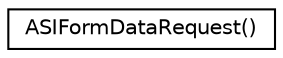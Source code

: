 digraph G
{
  edge [fontname="Helvetica",fontsize="10",labelfontname="Helvetica",labelfontsize="10"];
  node [fontname="Helvetica",fontsize="10",shape=record];
  rankdir="LR";
  Node1 [label="ASIFormDataRequest()",height=0.2,width=0.4,color="black", fillcolor="white", style="filled",URL="$interface_a_s_i_form_data_request_07_08.html"];
}
